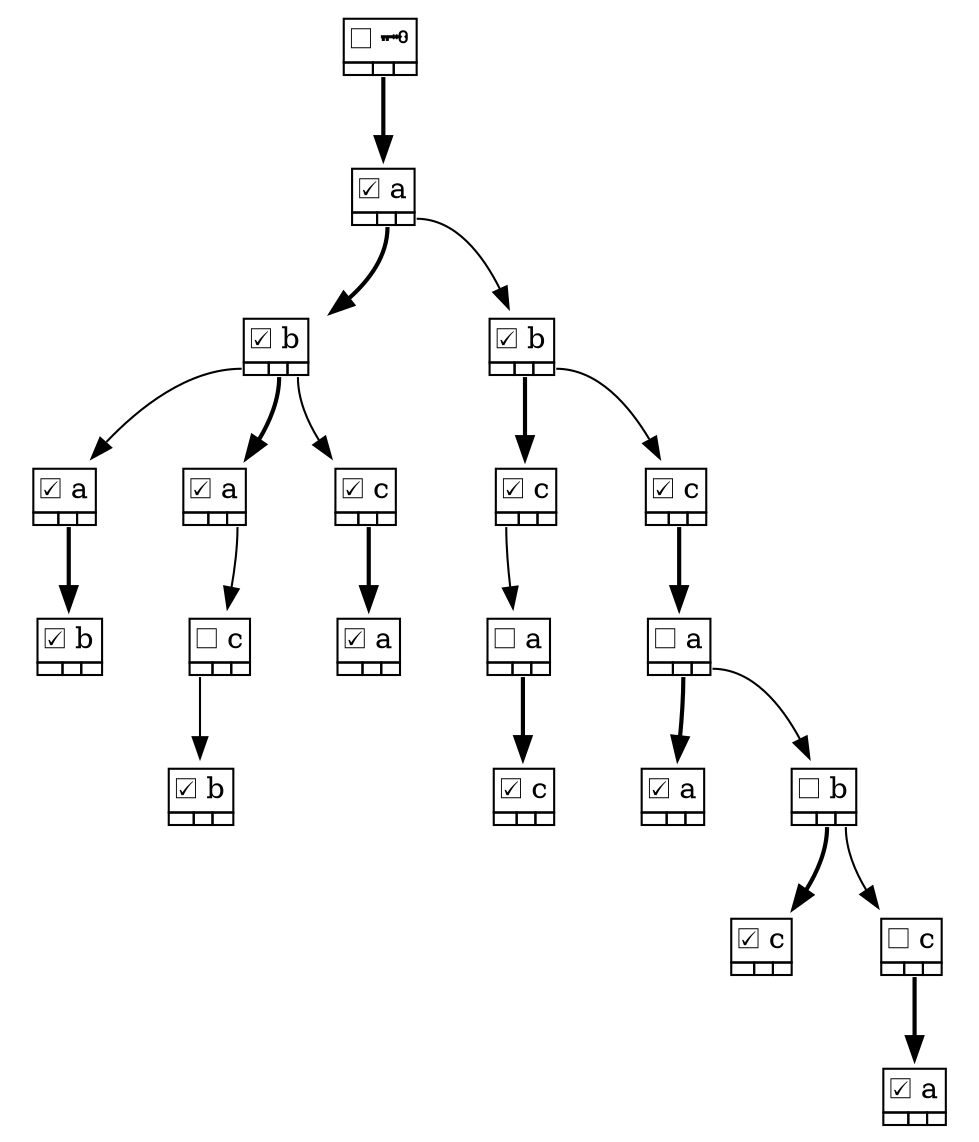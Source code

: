digraph {
node [shape=plaintext]
N0 [label=<<TABLE BORDER="0" CELLBORDER="1" CELLSPACING="0"><TR><TD COLSPAN="3">☐ 🗝</TD></TR><TR><TD PORT="l"></TD><TD PORT="m"></TD><TD PORT="r"></TD></TR></TABLE>>]
N0:m -> N1 [style=bold]
N1 [label=<<TABLE BORDER="0" CELLBORDER="1" CELLSPACING="0"><TR><TD COLSPAN="3">☑ a</TD></TR><TR><TD PORT="l"></TD><TD PORT="m"></TD><TD PORT="r"></TD></TR></TABLE>>]
N1:m -> N2 [style=bold]
N1:r -> N3 [style=solid]
N2 [label=<<TABLE BORDER="0" CELLBORDER="1" CELLSPACING="0"><TR><TD COLSPAN="3">☑ b</TD></TR><TR><TD PORT="l"></TD><TD PORT="m"></TD><TD PORT="r"></TD></TR></TABLE>>]
N2:l -> N4 [style=solid]
N2:m -> N5 [style=bold]
N2:r -> N6 [style=solid]
N4 [label=<<TABLE BORDER="0" CELLBORDER="1" CELLSPACING="0"><TR><TD COLSPAN="3">☑ a</TD></TR><TR><TD PORT="l"></TD><TD PORT="m"></TD><TD PORT="r"></TD></TR></TABLE>>]
N4:m -> N7 [style=bold]
N7 [label=<<TABLE BORDER="0" CELLBORDER="1" CELLSPACING="0"><TR><TD COLSPAN="3">☑ b</TD></TR><TR><TD PORT="l"></TD><TD PORT="m"></TD><TD PORT="r"></TD></TR></TABLE>>]
N5 [label=<<TABLE BORDER="0" CELLBORDER="1" CELLSPACING="0"><TR><TD COLSPAN="3">☑ a</TD></TR><TR><TD PORT="l"></TD><TD PORT="m"></TD><TD PORT="r"></TD></TR></TABLE>>]
N5:r -> N8 [style=solid]
N8 [label=<<TABLE BORDER="0" CELLBORDER="1" CELLSPACING="0"><TR><TD COLSPAN="3">☐ c</TD></TR><TR><TD PORT="l"></TD><TD PORT="m"></TD><TD PORT="r"></TD></TR></TABLE>>]
N8:l -> N9 [style=solid]
N9 [label=<<TABLE BORDER="0" CELLBORDER="1" CELLSPACING="0"><TR><TD COLSPAN="3">☑ b</TD></TR><TR><TD PORT="l"></TD><TD PORT="m"></TD><TD PORT="r"></TD></TR></TABLE>>]
N6 [label=<<TABLE BORDER="0" CELLBORDER="1" CELLSPACING="0"><TR><TD COLSPAN="3">☑ c</TD></TR><TR><TD PORT="l"></TD><TD PORT="m"></TD><TD PORT="r"></TD></TR></TABLE>>]
N6:m -> N10 [style=bold]
N10 [label=<<TABLE BORDER="0" CELLBORDER="1" CELLSPACING="0"><TR><TD COLSPAN="3">☑ a</TD></TR><TR><TD PORT="l"></TD><TD PORT="m"></TD><TD PORT="r"></TD></TR></TABLE>>]
N3 [label=<<TABLE BORDER="0" CELLBORDER="1" CELLSPACING="0"><TR><TD COLSPAN="3">☑ b</TD></TR><TR><TD PORT="l"></TD><TD PORT="m"></TD><TD PORT="r"></TD></TR></TABLE>>]
N3:m -> N11 [style=bold]
N3:r -> N12 [style=solid]
N11 [label=<<TABLE BORDER="0" CELLBORDER="1" CELLSPACING="0"><TR><TD COLSPAN="3">☑ c</TD></TR><TR><TD PORT="l"></TD><TD PORT="m"></TD><TD PORT="r"></TD></TR></TABLE>>]
N11:l -> N13 [style=solid]
N13 [label=<<TABLE BORDER="0" CELLBORDER="1" CELLSPACING="0"><TR><TD COLSPAN="3">☐ a</TD></TR><TR><TD PORT="l"></TD><TD PORT="m"></TD><TD PORT="r"></TD></TR></TABLE>>]
N13:m -> N14 [style=bold]
N14 [label=<<TABLE BORDER="0" CELLBORDER="1" CELLSPACING="0"><TR><TD COLSPAN="3">☑ c</TD></TR><TR><TD PORT="l"></TD><TD PORT="m"></TD><TD PORT="r"></TD></TR></TABLE>>]
N12 [label=<<TABLE BORDER="0" CELLBORDER="1" CELLSPACING="0"><TR><TD COLSPAN="3">☑ c</TD></TR><TR><TD PORT="l"></TD><TD PORT="m"></TD><TD PORT="r"></TD></TR></TABLE>>]
N12:m -> N15 [style=bold]
N15 [label=<<TABLE BORDER="0" CELLBORDER="1" CELLSPACING="0"><TR><TD COLSPAN="3">☐ a</TD></TR><TR><TD PORT="l"></TD><TD PORT="m"></TD><TD PORT="r"></TD></TR></TABLE>>]
N15:m -> N16 [style=bold]
N15:r -> N17 [style=solid]
N16 [label=<<TABLE BORDER="0" CELLBORDER="1" CELLSPACING="0"><TR><TD COLSPAN="3">☑ a</TD></TR><TR><TD PORT="l"></TD><TD PORT="m"></TD><TD PORT="r"></TD></TR></TABLE>>]
N17 [label=<<TABLE BORDER="0" CELLBORDER="1" CELLSPACING="0"><TR><TD COLSPAN="3">☐ b</TD></TR><TR><TD PORT="l"></TD><TD PORT="m"></TD><TD PORT="r"></TD></TR></TABLE>>]
N17:m -> N18 [style=bold]
N17:r -> N19 [style=solid]
N18 [label=<<TABLE BORDER="0" CELLBORDER="1" CELLSPACING="0"><TR><TD COLSPAN="3">☑ c</TD></TR><TR><TD PORT="l"></TD><TD PORT="m"></TD><TD PORT="r"></TD></TR></TABLE>>]
N19 [label=<<TABLE BORDER="0" CELLBORDER="1" CELLSPACING="0"><TR><TD COLSPAN="3">☐ c</TD></TR><TR><TD PORT="l"></TD><TD PORT="m"></TD><TD PORT="r"></TD></TR></TABLE>>]
N19:m -> N20 [style=bold]
N20 [label=<<TABLE BORDER="0" CELLBORDER="1" CELLSPACING="0"><TR><TD COLSPAN="3">☑ a</TD></TR><TR><TD PORT="l"></TD><TD PORT="m"></TD><TD PORT="r"></TD></TR></TABLE>>]
}
